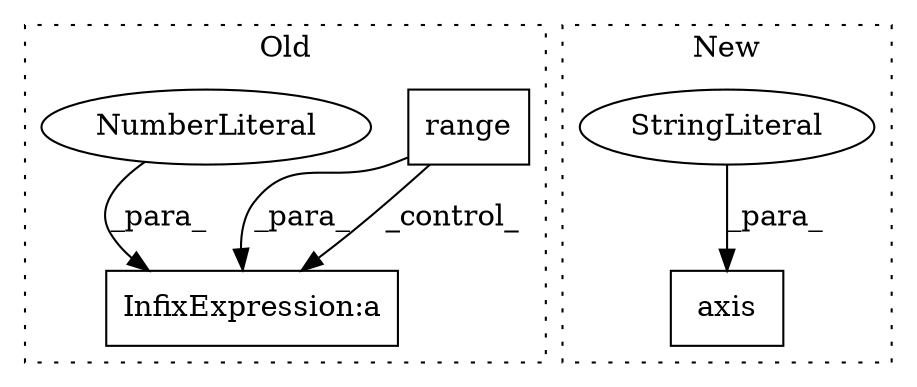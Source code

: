 digraph G {
subgraph cluster0 {
1 [label="range" a="32" s="1672,1681" l="6,1" shape="box"];
4 [label="InfixExpression:a" a="27" s="1721" l="3" shape="box"];
5 [label="NumberLiteral" a="34" s="1724" l="2" shape="ellipse"];
label = "Old";
style="dotted";
}
subgraph cluster1 {
2 [label="axis" a="32" s="1942,1954" l="5,1" shape="box"];
3 [label="StringLiteral" a="45" s="1947" l="7" shape="ellipse"];
label = "New";
style="dotted";
}
1 -> 4 [label="_para_"];
1 -> 4 [label="_control_"];
3 -> 2 [label="_para_"];
5 -> 4 [label="_para_"];
}